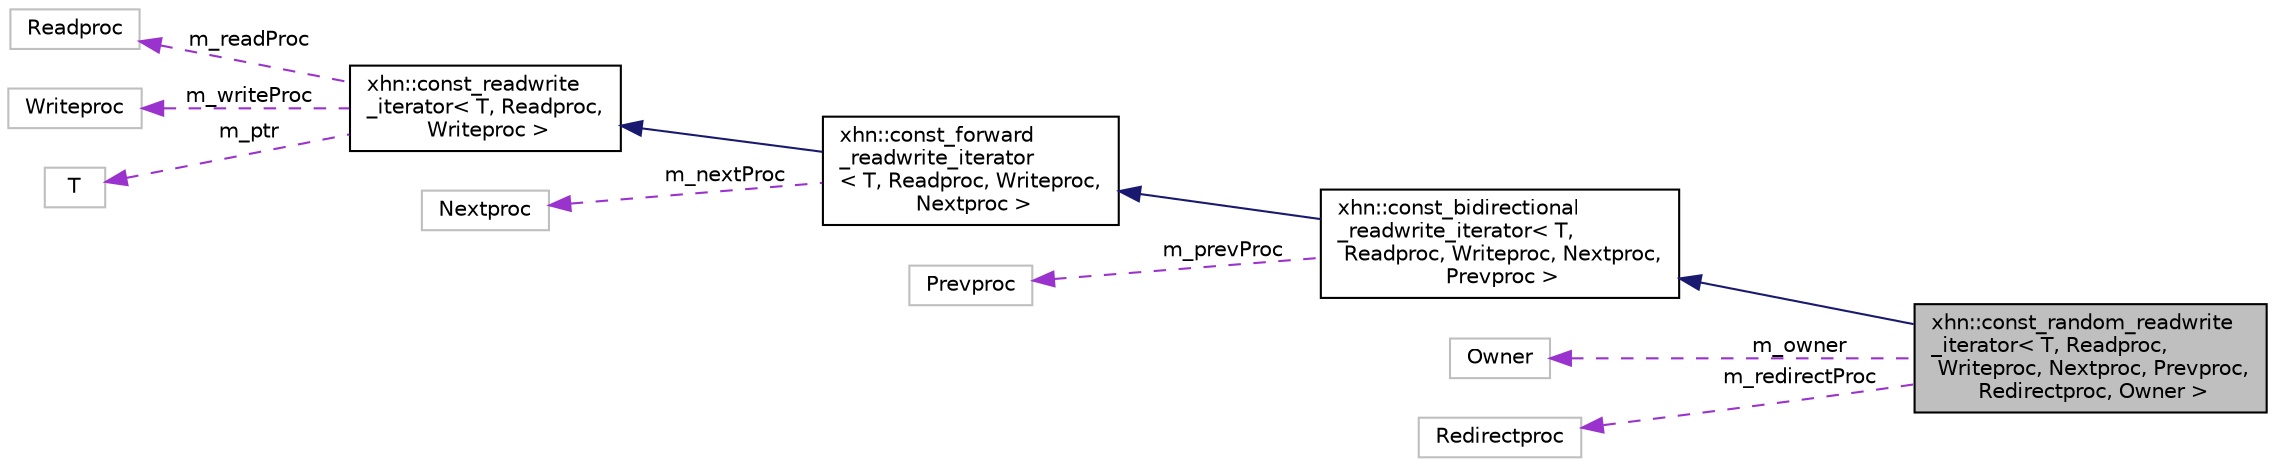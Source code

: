 digraph "xhn::const_random_readwrite_iterator&lt; T, Readproc, Writeproc, Nextproc, Prevproc, Redirectproc, Owner &gt;"
{
  edge [fontname="Helvetica",fontsize="10",labelfontname="Helvetica",labelfontsize="10"];
  node [fontname="Helvetica",fontsize="10",shape=record];
  rankdir="LR";
  Node1 [label="xhn::const_random_readwrite\l_iterator\< T, Readproc,\l Writeproc, Nextproc, Prevproc,\l Redirectproc, Owner \>",height=0.2,width=0.4,color="black", fillcolor="grey75", style="filled", fontcolor="black"];
  Node2 -> Node1 [dir="back",color="midnightblue",fontsize="10",style="solid",fontname="Helvetica"];
  Node2 [label="xhn::const_bidirectional\l_readwrite_iterator\< T,\l Readproc, Writeproc, Nextproc,\l Prevproc \>",height=0.2,width=0.4,color="black", fillcolor="white", style="filled",URL="$classxhn_1_1const__bidirectional__readwrite__iterator.html"];
  Node3 -> Node2 [dir="back",color="midnightblue",fontsize="10",style="solid",fontname="Helvetica"];
  Node3 [label="xhn::const_forward\l_readwrite_iterator\l\< T, Readproc, Writeproc,\l Nextproc \>",height=0.2,width=0.4,color="black", fillcolor="white", style="filled",URL="$classxhn_1_1const__forward__readwrite__iterator.html"];
  Node4 -> Node3 [dir="back",color="midnightblue",fontsize="10",style="solid",fontname="Helvetica"];
  Node4 [label="xhn::const_readwrite\l_iterator\< T, Readproc,\l Writeproc \>",height=0.2,width=0.4,color="black", fillcolor="white", style="filled",URL="$classxhn_1_1const__readwrite__iterator.html"];
  Node5 -> Node4 [dir="back",color="darkorchid3",fontsize="10",style="dashed",label=" m_readProc" ,fontname="Helvetica"];
  Node5 [label="Readproc",height=0.2,width=0.4,color="grey75", fillcolor="white", style="filled"];
  Node6 -> Node4 [dir="back",color="darkorchid3",fontsize="10",style="dashed",label=" m_writeProc" ,fontname="Helvetica"];
  Node6 [label="Writeproc",height=0.2,width=0.4,color="grey75", fillcolor="white", style="filled"];
  Node7 -> Node4 [dir="back",color="darkorchid3",fontsize="10",style="dashed",label=" m_ptr" ,fontname="Helvetica"];
  Node7 [label="T",height=0.2,width=0.4,color="grey75", fillcolor="white", style="filled"];
  Node8 -> Node3 [dir="back",color="darkorchid3",fontsize="10",style="dashed",label=" m_nextProc" ,fontname="Helvetica"];
  Node8 [label="Nextproc",height=0.2,width=0.4,color="grey75", fillcolor="white", style="filled"];
  Node9 -> Node2 [dir="back",color="darkorchid3",fontsize="10",style="dashed",label=" m_prevProc" ,fontname="Helvetica"];
  Node9 [label="Prevproc",height=0.2,width=0.4,color="grey75", fillcolor="white", style="filled"];
  Node10 -> Node1 [dir="back",color="darkorchid3",fontsize="10",style="dashed",label=" m_owner" ,fontname="Helvetica"];
  Node10 [label="Owner",height=0.2,width=0.4,color="grey75", fillcolor="white", style="filled"];
  Node11 -> Node1 [dir="back",color="darkorchid3",fontsize="10",style="dashed",label=" m_redirectProc" ,fontname="Helvetica"];
  Node11 [label="Redirectproc",height=0.2,width=0.4,color="grey75", fillcolor="white", style="filled"];
}

